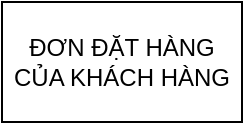 <mxfile version="21.7.1" type="github">
  <diagram name="Page-1" id="wqmah1v1i7PwvmY04eWG">
    <mxGraphModel dx="746" dy="425" grid="1" gridSize="10" guides="1" tooltips="1" connect="1" arrows="1" fold="1" page="1" pageScale="1" pageWidth="850" pageHeight="1100" math="0" shadow="0">
      <root>
        <mxCell id="0" />
        <mxCell id="1" parent="0" />
        <mxCell id="sQ5_6KuKvuZTuSJ2SoAO-1" value="ĐƠN ĐẶT HÀNG CỦA KHÁCH HÀNG" style="rounded=0;whiteSpace=wrap;html=1;" vertex="1" parent="1">
          <mxGeometry x="100" y="70" width="120" height="60" as="geometry" />
        </mxCell>
      </root>
    </mxGraphModel>
  </diagram>
</mxfile>
